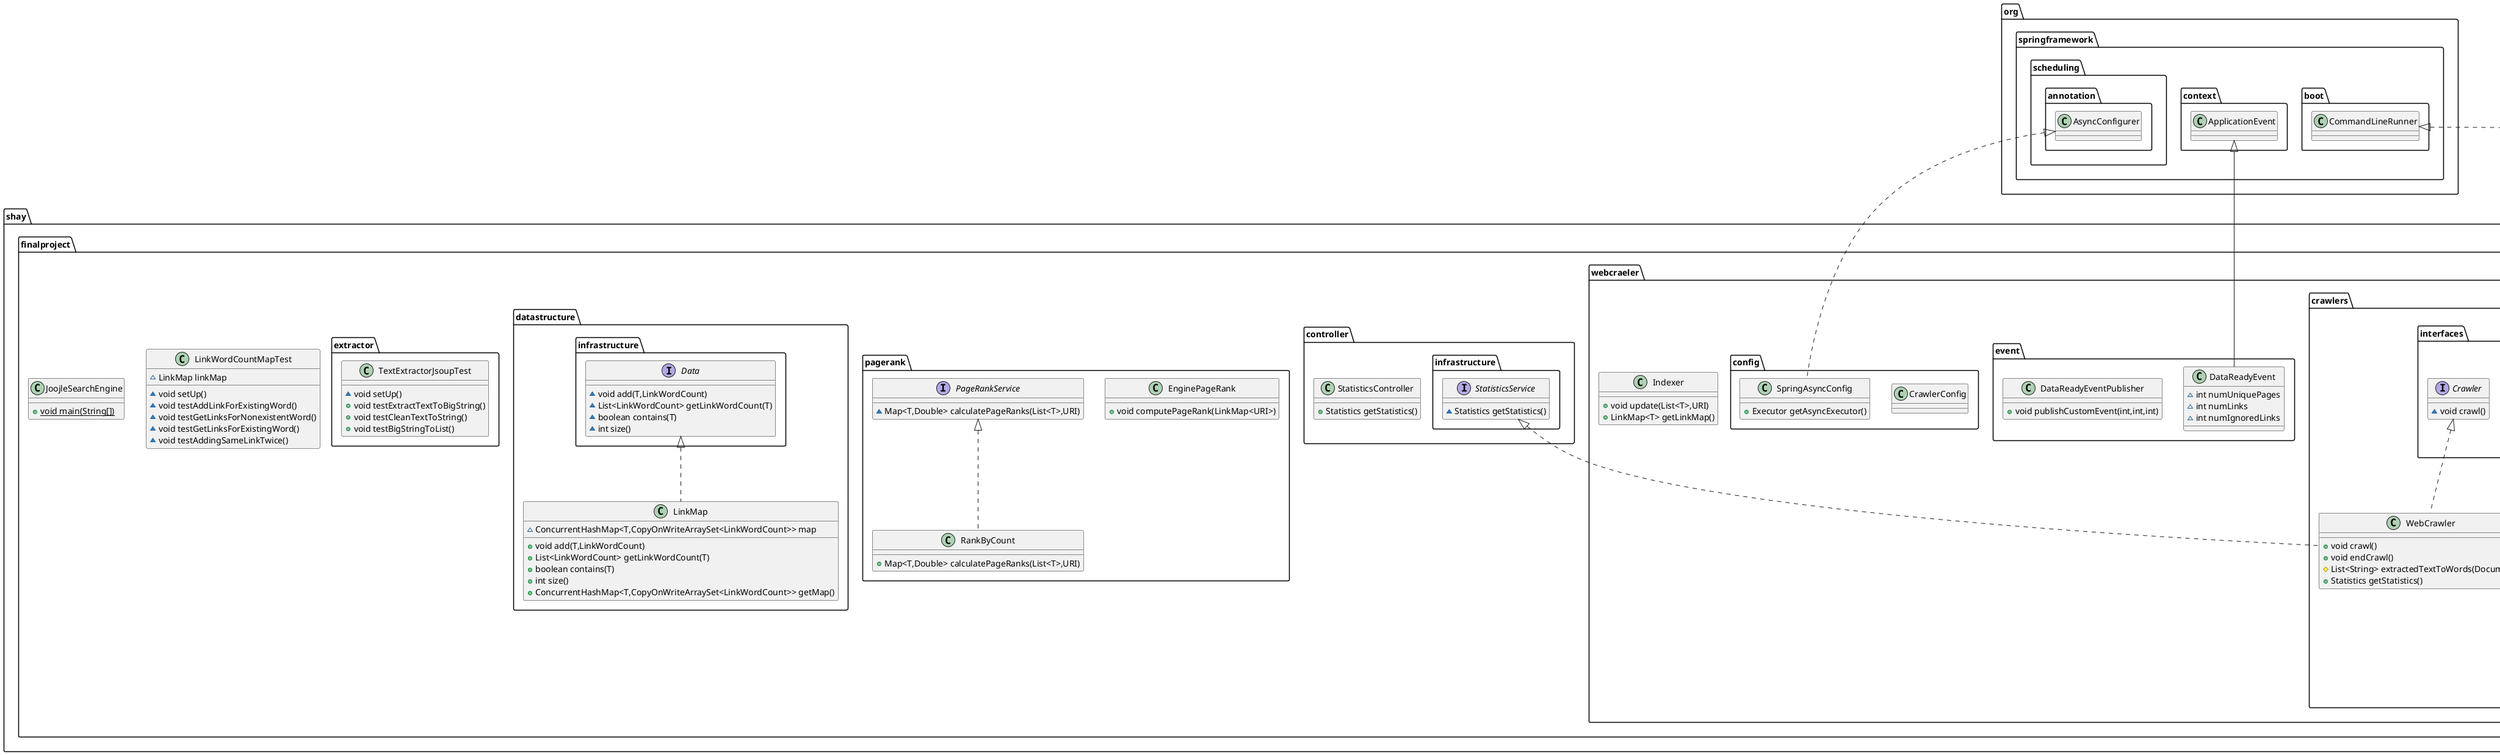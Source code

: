 @startuml
abstract class shay.finalproject.webcraeler.crawlers.linktracker.AbstractVisitedTrackerDeque {
# Deque<URI> m_urlsToVisit
+ boolean add(URI)
+ {abstract}boolean addAll(Set<URI>)
+ boolean isEmpty()
+ boolean contains(URI)
+ URI poll()
+ int size()
}
interface shay.finalproject.webcraeler.crawlers.limiter.interfaces.Limiter {
~ boolean continueProcessing(VisitedLinkTracker,long,int)
~ int getDepth()
}
class shay.finalproject.webcraeler.crawlers.linktracker.AddAllDfs {
+ boolean addAll(Set<URI>)
}
class shay.finalproject.webcraeler.extractor.WebTextProcessor {
+ String cleanText(String)
+ List<String> textToList(String)
}
class shay.finalproject.webcraeler.extractor.LinkExtractorJsoup {
+ List<URI> extractLinks(Document)
}
class shay.finalproject.webcraeler.crawlers.linktracker.AddAllBfs {
+ boolean addAll(Set<URI>)
}
interface shay.finalproject.webcraeler.crawlers.interfaces.Crawler {
~ void crawl()
}
class shay.finalproject.webcraeler.config.CrawlerConfig {
}
class shay.finalproject.webcraeler.event.DataReadyEvent {
~ int numUniquePages
~ int numLinks
~ int numIgnoredLinks
}
interface shay.finalproject.search.parsers.infrastructure.Parser {
~ ProcessedQuery phase(String)
}
class shay.finalproject.webcraeler.crawlers.WebCrawler {
+ void crawl()
+ void endCrawl()
# List<String> extractedTextToWords(Document)
+ Statistics getStatistics()
}
class shay.finalproject.app.JoojleSearchEngineApp {
~ int m_numberOfThread
+ void run(String)
+ void handleDataReadyEvent(DataReadyEvent)
}
class shay.finalproject.controller.StatisticsController {
+ Statistics getStatistics()
}
interface shay.finalproject.webcraeler.crawlers.interfaces.VisitedLinkTracker {
~ boolean add(URI)
~ boolean addAll(Set<URI>)
~ boolean isEmpty()
~ boolean contains(URI)
~ URI poll()
~ int size()
}
interface shay.finalproject.search.infrastructure.interfaces.QueryResult {
}
class shay.finalproject.LinkWordCountMapTest {
~ LinkMap linkMap
~ void setUp()
~ void testAddLinkForExistingWord()
~ void testGetLinksForNonexistentWord()
~ void testGetLinksForExistingWord()
~ void testAddingSameLinkTwice()
}
class shay.finalproject.pagerank.EnginePageRank {
+ void computePageRank(LinkMap<URI>)
}
class shay.finalproject.datastructure.LinkMap {
~ ConcurrentHashMap<T,CopyOnWriteArraySet<LinkWordCount>> map
+ void add(T,LinkWordCount)
+ List<LinkWordCount> getLinkWordCount(T)
+ boolean contains(T)
+ int size()
+ ConcurrentHashMap<T,CopyOnWriteArraySet<LinkWordCount>> getMap()
}
class shay.finalproject.webcraeler.extractor.DocumentProviderJsoup {
+ Optional<Document> getDocument(URI)
~ Document getPageFromLink(URI)
}
interface shay.finalproject.search.api.SearchService {
~ ResponseEntity<String> search(String)
}
class shay.finalproject.search.api.SearchController {
+ ResponseEntity<String> search(String)
}
interface shay.finalproject.pagerank.PageRankService {
~ Map<T,Double> calculatePageRanks(List<T>,URI)
}
interface shay.finalproject.search.infrastructure.interfaces.SupplierQuery {
~ String getQuery()
}
class shay.finalproject.webcraeler.Indexer {
+ void update(List<T>,URI)
+ LinkMap<T> getLinkMap()
}
interface shay.finalproject.webcraeler.extractor.interfaces.LinkExtractor {
~ List<URI> extractLinks(Document)
}
class shay.finalproject.search.parsers.QueryPhase {
+ ProcessedQuery phase(String)
}
interface shay.finalproject.webcraeler.extractor.interfaces.DocumentProvider {
~ Optional<Document> getDocument(URI)
}
interface shay.finalproject.controller.infrastructure.StatisticsService {
~ Statistics getStatistics()
}
class shay.finalproject.app.Input {
+ String getQuery()
}
interface shay.finalproject.datastructure.infrastructure.Data {
~ void add(T,LinkWordCount)
~ List<LinkWordCount> getLinkWordCount(T)
~ boolean contains(T)
~ int size()
}
class shay.finalproject.webcraeler.config.SpringAsyncConfig {
+ Executor getAsyncExecutor()
}
interface shay.finalproject.search.infrastructure.interfaces.SearchEngine {
~ QueryResult search(String)
}
interface shay.finalproject.webcraeler.extractor.interfaces.TextProcessor {
~ String cleanText(String)
~ List<String> textToList(String)
}
class shay.finalproject.webcraeler.crawlers.limiter.DfsLimiter {
+ boolean continueProcessing(VisitedLinkTracker,long,int)
}
class shay.finalproject.JoojleSearchEngine {
+ {static} void main(String[])
}
class shay.finalproject.extractor.TextExtractorJsoupTest {
~ void setUp()
+ void testExtractTextToBigString()
+ void testCleanTextToString()
+ void testBigStringToList()
}
class shay.finalproject.webcraeler.extractor.TextExtractorJsoup {
+ String extractTextToBigString(Document)
}
class shay.finalproject.webcraeler.extractor.UrlEncoder {
+ {static} String encodeUrl(String)
}
class shay.finalproject.search.QuerySearch {
+ QueryResult search(String)
}
class shay.finalproject.pagerank.RankByCount {
+ Map<T,Double> calculatePageRanks(List<T>,URI)
}
abstract class shay.finalproject.webcraeler.crawlers.limiter.interfaces.AbstractLimiter {
# CrawlerConfig m_config
# boolean noMaxDepthSet
# boolean noMaxPagesSet
# int m_depth
# int m_depthJumper
+ int getDepth()
}
class shay.finalproject.webcraeler.crawlers.limiter.BfsLimiter {
+ boolean continueProcessing(VisitedLinkTracker,long,int)
}
interface shay.finalproject.webcraeler.extractor.interfaces.TextExtractor {
~ String extractTextToBigString(Document)
}
class shay.finalproject.webcraeler.event.DataReadyEventPublisher {
+ void publishCustomEvent(int,int,int)
}


shay.finalproject.webcraeler.crawlers.interfaces.VisitedLinkTracker <|.. shay.finalproject.webcraeler.crawlers.linktracker.AbstractVisitedTrackerDeque
shay.finalproject.webcraeler.crawlers.linktracker.AbstractVisitedTrackerDeque <|-- shay.finalproject.webcraeler.crawlers.linktracker.AddAllDfs
shay.finalproject.webcraeler.extractor.interfaces.TextProcessor <|.. shay.finalproject.webcraeler.extractor.WebTextProcessor
shay.finalproject.webcraeler.extractor.interfaces.LinkExtractor <|.. shay.finalproject.webcraeler.extractor.LinkExtractorJsoup
shay.finalproject.webcraeler.crawlers.linktracker.AbstractVisitedTrackerDeque <|-- shay.finalproject.webcraeler.crawlers.linktracker.AddAllBfs
org.springframework.context.ApplicationEvent <|-- shay.finalproject.webcraeler.event.DataReadyEvent
shay.finalproject.webcraeler.crawlers.interfaces.Crawler <|.. shay.finalproject.webcraeler.crawlers.WebCrawler
shay.finalproject.controller.infrastructure.StatisticsService <|.. shay.finalproject.webcraeler.crawlers.WebCrawler
org.springframework.boot.CommandLineRunner <|.. shay.finalproject.app.JoojleSearchEngineApp
shay.finalproject.datastructure.infrastructure.Data <|.. shay.finalproject.datastructure.LinkMap
shay.finalproject.webcraeler.extractor.interfaces.DocumentProvider <|.. shay.finalproject.webcraeler.extractor.DocumentProviderJsoup
shay.finalproject.search.api.SearchService <|.. shay.finalproject.search.api.SearchController
shay.finalproject.search.parsers.infrastructure.Parser <|.. shay.finalproject.search.parsers.QueryPhase
shay.finalproject.search.infrastructure.interfaces.SupplierQuery <|.. shay.finalproject.app.Input
org.springframework.scheduling.annotation.AsyncConfigurer <|.. shay.finalproject.webcraeler.config.SpringAsyncConfig
shay.finalproject.webcraeler.crawlers.limiter.interfaces.AbstractLimiter <|-- shay.finalproject.webcraeler.crawlers.limiter.DfsLimiter
shay.finalproject.webcraeler.extractor.interfaces.TextExtractor <|.. shay.finalproject.webcraeler.extractor.TextExtractorJsoup
shay.finalproject.search.infrastructure.interfaces.SearchEngine <|.. shay.finalproject.search.QuerySearch
shay.finalproject.pagerank.PageRankService <|.. shay.finalproject.pagerank.RankByCount
shay.finalproject.webcraeler.crawlers.limiter.interfaces.Limiter <|.. shay.finalproject.webcraeler.crawlers.limiter.interfaces.AbstractLimiter
shay.finalproject.webcraeler.crawlers.limiter.interfaces.AbstractLimiter <|-- shay.finalproject.webcraeler.crawlers.limiter.BfsLimiter
@enduml